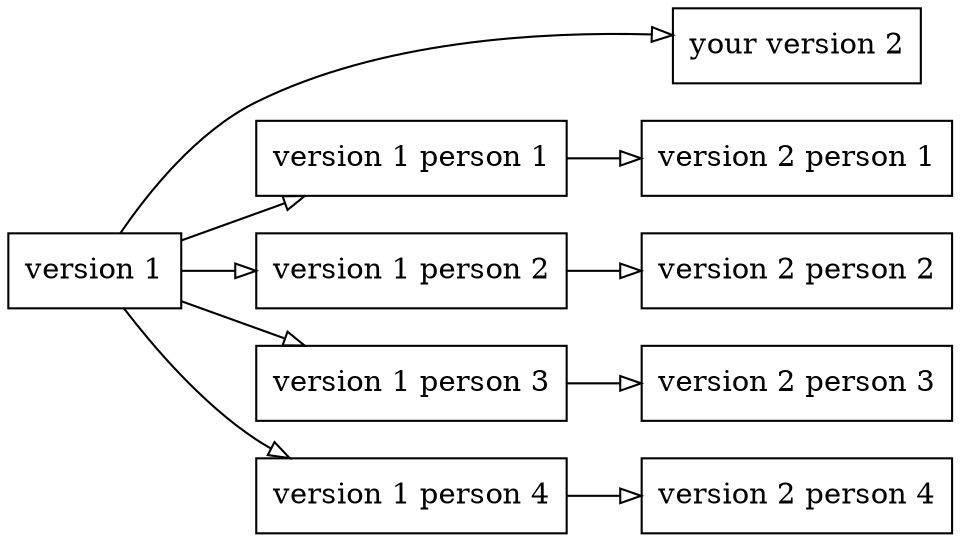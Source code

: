 digraph {
rankdir=LR
node [shape="box"]
edge [arrowhead="empty"]
"version 1" -> "your version 2"
"version 1" -> "version 1 person 1" -> "version 2 person 1"
"version 1" -> "version 1 person 2" -> "version 2 person 2"
"version 1" -> "version 1 person 3" -> "version 2 person 3"
"version 1" -> "version 1 person 4" -> "version 2 person 4"
{rank=same "your version 2" "version 2 person 1"}
}
